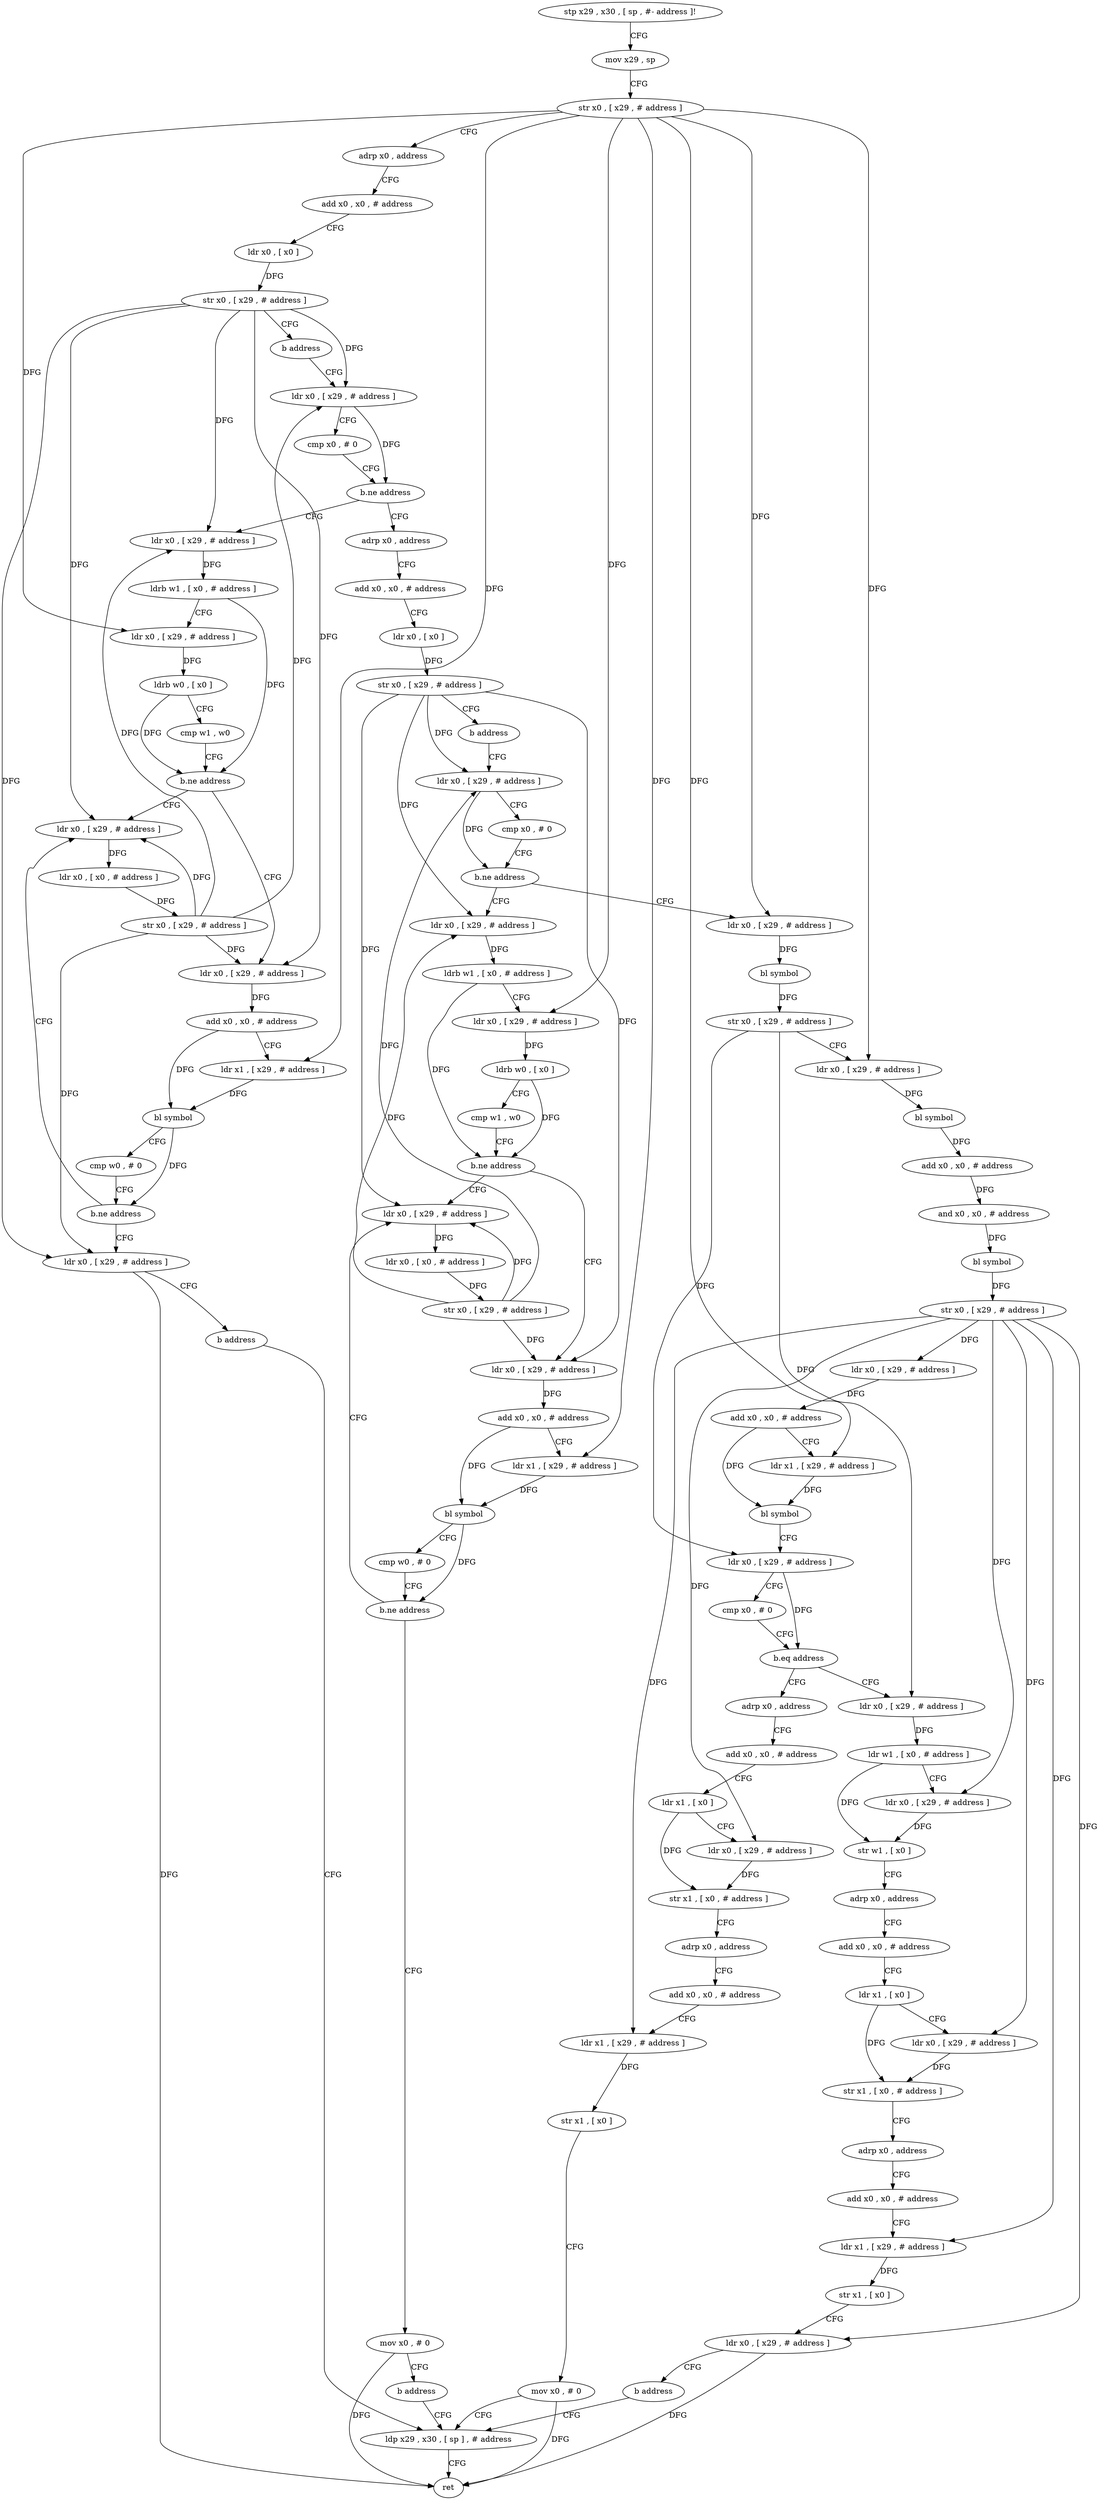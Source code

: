 digraph "func" {
"4327204" [label = "stp x29 , x30 , [ sp , #- address ]!" ]
"4327208" [label = "mov x29 , sp" ]
"4327212" [label = "str x0 , [ x29 , # address ]" ]
"4327216" [label = "adrp x0 , address" ]
"4327220" [label = "add x0 , x0 , # address" ]
"4327224" [label = "ldr x0 , [ x0 ]" ]
"4327228" [label = "str x0 , [ x29 , # address ]" ]
"4327232" [label = "b address" ]
"4327304" [label = "ldr x0 , [ x29 , # address ]" ]
"4327308" [label = "cmp x0 , # 0" ]
"4327312" [label = "b.ne address" ]
"4327236" [label = "ldr x0 , [ x29 , # address ]" ]
"4327316" [label = "adrp x0 , address" ]
"4327240" [label = "ldrb w1 , [ x0 , # address ]" ]
"4327244" [label = "ldr x0 , [ x29 , # address ]" ]
"4327248" [label = "ldrb w0 , [ x0 ]" ]
"4327252" [label = "cmp w1 , w0" ]
"4327256" [label = "b.ne address" ]
"4327292" [label = "ldr x0 , [ x29 , # address ]" ]
"4327260" [label = "ldr x0 , [ x29 , # address ]" ]
"4327320" [label = "add x0 , x0 , # address" ]
"4327324" [label = "ldr x0 , [ x0 ]" ]
"4327328" [label = "str x0 , [ x29 , # address ]" ]
"4327332" [label = "b address" ]
"4327404" [label = "ldr x0 , [ x29 , # address ]" ]
"4327296" [label = "ldr x0 , [ x0 , # address ]" ]
"4327300" [label = "str x0 , [ x29 , # address ]" ]
"4327264" [label = "add x0 , x0 , # address" ]
"4327268" [label = "ldr x1 , [ x29 , # address ]" ]
"4327272" [label = "bl symbol" ]
"4327276" [label = "cmp w0 , # 0" ]
"4327280" [label = "b.ne address" ]
"4327284" [label = "ldr x0 , [ x29 , # address ]" ]
"4327408" [label = "cmp x0 , # 0" ]
"4327412" [label = "b.ne address" ]
"4327336" [label = "ldr x0 , [ x29 , # address ]" ]
"4327416" [label = "ldr x0 , [ x29 , # address ]" ]
"4327288" [label = "b address" ]
"4327580" [label = "ldp x29 , x30 , [ sp ] , # address" ]
"4327340" [label = "ldrb w1 , [ x0 , # address ]" ]
"4327344" [label = "ldr x0 , [ x29 , # address ]" ]
"4327348" [label = "ldrb w0 , [ x0 ]" ]
"4327352" [label = "cmp w1 , w0" ]
"4327356" [label = "b.ne address" ]
"4327392" [label = "ldr x0 , [ x29 , # address ]" ]
"4327360" [label = "ldr x0 , [ x29 , # address ]" ]
"4327420" [label = "bl symbol" ]
"4327424" [label = "str x0 , [ x29 , # address ]" ]
"4327428" [label = "ldr x0 , [ x29 , # address ]" ]
"4327432" [label = "bl symbol" ]
"4327436" [label = "add x0 , x0 , # address" ]
"4327440" [label = "and x0 , x0 , # address" ]
"4327444" [label = "bl symbol" ]
"4327448" [label = "str x0 , [ x29 , # address ]" ]
"4327452" [label = "ldr x0 , [ x29 , # address ]" ]
"4327456" [label = "add x0 , x0 , # address" ]
"4327460" [label = "ldr x1 , [ x29 , # address ]" ]
"4327464" [label = "bl symbol" ]
"4327468" [label = "ldr x0 , [ x29 , # address ]" ]
"4327472" [label = "cmp x0 , # 0" ]
"4327476" [label = "b.eq address" ]
"4327540" [label = "adrp x0 , address" ]
"4327480" [label = "ldr x0 , [ x29 , # address ]" ]
"4327584" [label = "ret" ]
"4327396" [label = "ldr x0 , [ x0 , # address ]" ]
"4327400" [label = "str x0 , [ x29 , # address ]" ]
"4327364" [label = "add x0 , x0 , # address" ]
"4327368" [label = "ldr x1 , [ x29 , # address ]" ]
"4327372" [label = "bl symbol" ]
"4327376" [label = "cmp w0 , # 0" ]
"4327380" [label = "b.ne address" ]
"4327384" [label = "mov x0 , # 0" ]
"4327544" [label = "add x0 , x0 , # address" ]
"4327548" [label = "ldr x1 , [ x0 ]" ]
"4327552" [label = "ldr x0 , [ x29 , # address ]" ]
"4327556" [label = "str x1 , [ x0 , # address ]" ]
"4327560" [label = "adrp x0 , address" ]
"4327564" [label = "add x0 , x0 , # address" ]
"4327568" [label = "ldr x1 , [ x29 , # address ]" ]
"4327572" [label = "str x1 , [ x0 ]" ]
"4327576" [label = "mov x0 , # 0" ]
"4327484" [label = "ldr w1 , [ x0 , # address ]" ]
"4327488" [label = "ldr x0 , [ x29 , # address ]" ]
"4327492" [label = "str w1 , [ x0 ]" ]
"4327496" [label = "adrp x0 , address" ]
"4327500" [label = "add x0 , x0 , # address" ]
"4327504" [label = "ldr x1 , [ x0 ]" ]
"4327508" [label = "ldr x0 , [ x29 , # address ]" ]
"4327512" [label = "str x1 , [ x0 , # address ]" ]
"4327516" [label = "adrp x0 , address" ]
"4327520" [label = "add x0 , x0 , # address" ]
"4327524" [label = "ldr x1 , [ x29 , # address ]" ]
"4327528" [label = "str x1 , [ x0 ]" ]
"4327532" [label = "ldr x0 , [ x29 , # address ]" ]
"4327536" [label = "b address" ]
"4327388" [label = "b address" ]
"4327204" -> "4327208" [ label = "CFG" ]
"4327208" -> "4327212" [ label = "CFG" ]
"4327212" -> "4327216" [ label = "CFG" ]
"4327212" -> "4327244" [ label = "DFG" ]
"4327212" -> "4327268" [ label = "DFG" ]
"4327212" -> "4327344" [ label = "DFG" ]
"4327212" -> "4327416" [ label = "DFG" ]
"4327212" -> "4327428" [ label = "DFG" ]
"4327212" -> "4327460" [ label = "DFG" ]
"4327212" -> "4327368" [ label = "DFG" ]
"4327216" -> "4327220" [ label = "CFG" ]
"4327220" -> "4327224" [ label = "CFG" ]
"4327224" -> "4327228" [ label = "DFG" ]
"4327228" -> "4327232" [ label = "CFG" ]
"4327228" -> "4327304" [ label = "DFG" ]
"4327228" -> "4327236" [ label = "DFG" ]
"4327228" -> "4327292" [ label = "DFG" ]
"4327228" -> "4327260" [ label = "DFG" ]
"4327228" -> "4327284" [ label = "DFG" ]
"4327232" -> "4327304" [ label = "CFG" ]
"4327304" -> "4327308" [ label = "CFG" ]
"4327304" -> "4327312" [ label = "DFG" ]
"4327308" -> "4327312" [ label = "CFG" ]
"4327312" -> "4327236" [ label = "CFG" ]
"4327312" -> "4327316" [ label = "CFG" ]
"4327236" -> "4327240" [ label = "DFG" ]
"4327316" -> "4327320" [ label = "CFG" ]
"4327240" -> "4327244" [ label = "CFG" ]
"4327240" -> "4327256" [ label = "DFG" ]
"4327244" -> "4327248" [ label = "DFG" ]
"4327248" -> "4327252" [ label = "CFG" ]
"4327248" -> "4327256" [ label = "DFG" ]
"4327252" -> "4327256" [ label = "CFG" ]
"4327256" -> "4327292" [ label = "CFG" ]
"4327256" -> "4327260" [ label = "CFG" ]
"4327292" -> "4327296" [ label = "DFG" ]
"4327260" -> "4327264" [ label = "DFG" ]
"4327320" -> "4327324" [ label = "CFG" ]
"4327324" -> "4327328" [ label = "DFG" ]
"4327328" -> "4327332" [ label = "CFG" ]
"4327328" -> "4327404" [ label = "DFG" ]
"4327328" -> "4327336" [ label = "DFG" ]
"4327328" -> "4327392" [ label = "DFG" ]
"4327328" -> "4327360" [ label = "DFG" ]
"4327332" -> "4327404" [ label = "CFG" ]
"4327404" -> "4327408" [ label = "CFG" ]
"4327404" -> "4327412" [ label = "DFG" ]
"4327296" -> "4327300" [ label = "DFG" ]
"4327300" -> "4327304" [ label = "DFG" ]
"4327300" -> "4327236" [ label = "DFG" ]
"4327300" -> "4327292" [ label = "DFG" ]
"4327300" -> "4327260" [ label = "DFG" ]
"4327300" -> "4327284" [ label = "DFG" ]
"4327264" -> "4327268" [ label = "CFG" ]
"4327264" -> "4327272" [ label = "DFG" ]
"4327268" -> "4327272" [ label = "DFG" ]
"4327272" -> "4327276" [ label = "CFG" ]
"4327272" -> "4327280" [ label = "DFG" ]
"4327276" -> "4327280" [ label = "CFG" ]
"4327280" -> "4327292" [ label = "CFG" ]
"4327280" -> "4327284" [ label = "CFG" ]
"4327284" -> "4327288" [ label = "CFG" ]
"4327284" -> "4327584" [ label = "DFG" ]
"4327408" -> "4327412" [ label = "CFG" ]
"4327412" -> "4327336" [ label = "CFG" ]
"4327412" -> "4327416" [ label = "CFG" ]
"4327336" -> "4327340" [ label = "DFG" ]
"4327416" -> "4327420" [ label = "DFG" ]
"4327288" -> "4327580" [ label = "CFG" ]
"4327580" -> "4327584" [ label = "CFG" ]
"4327340" -> "4327344" [ label = "CFG" ]
"4327340" -> "4327356" [ label = "DFG" ]
"4327344" -> "4327348" [ label = "DFG" ]
"4327348" -> "4327352" [ label = "CFG" ]
"4327348" -> "4327356" [ label = "DFG" ]
"4327352" -> "4327356" [ label = "CFG" ]
"4327356" -> "4327392" [ label = "CFG" ]
"4327356" -> "4327360" [ label = "CFG" ]
"4327392" -> "4327396" [ label = "DFG" ]
"4327360" -> "4327364" [ label = "DFG" ]
"4327420" -> "4327424" [ label = "DFG" ]
"4327424" -> "4327428" [ label = "CFG" ]
"4327424" -> "4327468" [ label = "DFG" ]
"4327424" -> "4327480" [ label = "DFG" ]
"4327428" -> "4327432" [ label = "DFG" ]
"4327432" -> "4327436" [ label = "DFG" ]
"4327436" -> "4327440" [ label = "DFG" ]
"4327440" -> "4327444" [ label = "DFG" ]
"4327444" -> "4327448" [ label = "DFG" ]
"4327448" -> "4327452" [ label = "DFG" ]
"4327448" -> "4327552" [ label = "DFG" ]
"4327448" -> "4327568" [ label = "DFG" ]
"4327448" -> "4327488" [ label = "DFG" ]
"4327448" -> "4327508" [ label = "DFG" ]
"4327448" -> "4327524" [ label = "DFG" ]
"4327448" -> "4327532" [ label = "DFG" ]
"4327452" -> "4327456" [ label = "DFG" ]
"4327456" -> "4327460" [ label = "CFG" ]
"4327456" -> "4327464" [ label = "DFG" ]
"4327460" -> "4327464" [ label = "DFG" ]
"4327464" -> "4327468" [ label = "CFG" ]
"4327468" -> "4327472" [ label = "CFG" ]
"4327468" -> "4327476" [ label = "DFG" ]
"4327472" -> "4327476" [ label = "CFG" ]
"4327476" -> "4327540" [ label = "CFG" ]
"4327476" -> "4327480" [ label = "CFG" ]
"4327540" -> "4327544" [ label = "CFG" ]
"4327480" -> "4327484" [ label = "DFG" ]
"4327396" -> "4327400" [ label = "DFG" ]
"4327400" -> "4327404" [ label = "DFG" ]
"4327400" -> "4327336" [ label = "DFG" ]
"4327400" -> "4327392" [ label = "DFG" ]
"4327400" -> "4327360" [ label = "DFG" ]
"4327364" -> "4327368" [ label = "CFG" ]
"4327364" -> "4327372" [ label = "DFG" ]
"4327368" -> "4327372" [ label = "DFG" ]
"4327372" -> "4327376" [ label = "CFG" ]
"4327372" -> "4327380" [ label = "DFG" ]
"4327376" -> "4327380" [ label = "CFG" ]
"4327380" -> "4327392" [ label = "CFG" ]
"4327380" -> "4327384" [ label = "CFG" ]
"4327384" -> "4327388" [ label = "CFG" ]
"4327384" -> "4327584" [ label = "DFG" ]
"4327544" -> "4327548" [ label = "CFG" ]
"4327548" -> "4327552" [ label = "CFG" ]
"4327548" -> "4327556" [ label = "DFG" ]
"4327552" -> "4327556" [ label = "DFG" ]
"4327556" -> "4327560" [ label = "CFG" ]
"4327560" -> "4327564" [ label = "CFG" ]
"4327564" -> "4327568" [ label = "CFG" ]
"4327568" -> "4327572" [ label = "DFG" ]
"4327572" -> "4327576" [ label = "CFG" ]
"4327576" -> "4327580" [ label = "CFG" ]
"4327576" -> "4327584" [ label = "DFG" ]
"4327484" -> "4327488" [ label = "CFG" ]
"4327484" -> "4327492" [ label = "DFG" ]
"4327488" -> "4327492" [ label = "DFG" ]
"4327492" -> "4327496" [ label = "CFG" ]
"4327496" -> "4327500" [ label = "CFG" ]
"4327500" -> "4327504" [ label = "CFG" ]
"4327504" -> "4327508" [ label = "CFG" ]
"4327504" -> "4327512" [ label = "DFG" ]
"4327508" -> "4327512" [ label = "DFG" ]
"4327512" -> "4327516" [ label = "CFG" ]
"4327516" -> "4327520" [ label = "CFG" ]
"4327520" -> "4327524" [ label = "CFG" ]
"4327524" -> "4327528" [ label = "DFG" ]
"4327528" -> "4327532" [ label = "CFG" ]
"4327532" -> "4327536" [ label = "CFG" ]
"4327532" -> "4327584" [ label = "DFG" ]
"4327536" -> "4327580" [ label = "CFG" ]
"4327388" -> "4327580" [ label = "CFG" ]
}
